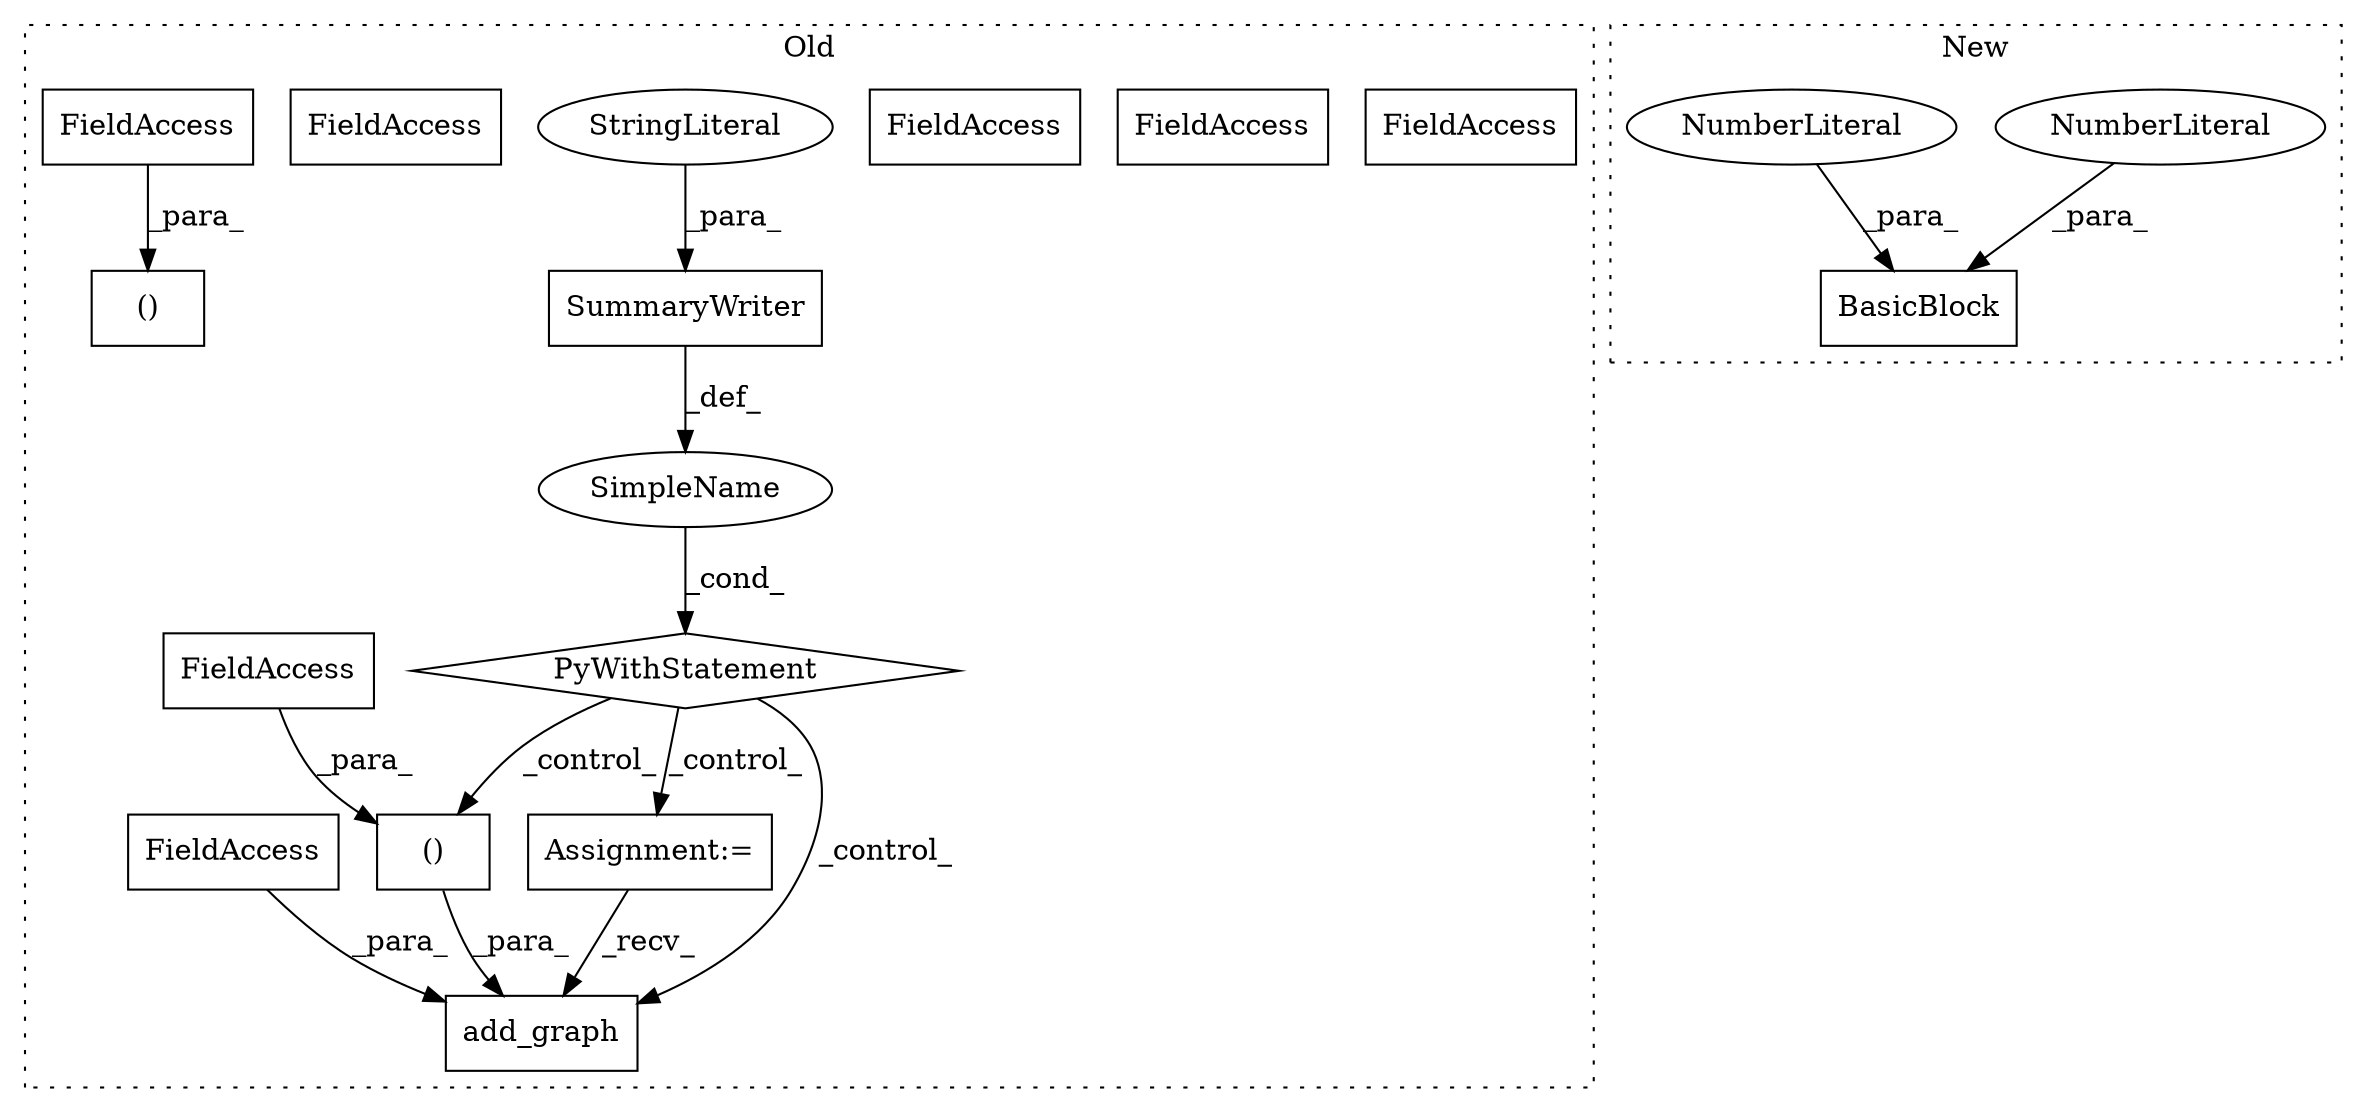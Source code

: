 digraph G {
subgraph cluster0 {
1 [label="PyWithStatement" a="104" s="7276,7306" l="10,2" shape="diamond"];
3 [label="()" a="106" s="7382" l="46" shape="box"];
6 [label="()" a="106" s="7219" l="22" shape="box"];
7 [label="SimpleName" a="42" s="" l="" shape="ellipse"];
8 [label="FieldAccess" a="22" s="7235" l="6" shape="box"];
9 [label="FieldAccess" a="22" s="7422" l="6" shape="box"];
10 [label="FieldAccess" a="22" s="7263" l="6" shape="box"];
11 [label="Assignment:=" a="7" s="7350" l="1" shape="box"];
12 [label="SummaryWriter" a="32" s="7286,7305" l="14,1" shape="box"];
13 [label="StringLiteral" a="45" s="7300" l="5" shape="ellipse"];
14 [label="add_graph" a="32" s="7361,7435" l="10,1" shape="box"];
15 [label="FieldAccess" a="22" s="7371" l="3" shape="box"];
16 [label="FieldAccess" a="22" s="7422" l="6" shape="box"];
17 [label="FieldAccess" a="22" s="7235" l="6" shape="box"];
18 [label="FieldAccess" a="22" s="7371" l="3" shape="box"];
label = "Old";
style="dotted";
}
subgraph cluster1 {
2 [label="BasicBlock" a="32" s="3889,3903" l="11,1" shape="box"];
4 [label="NumberLiteral" a="34" s="3902" l="1" shape="ellipse"];
5 [label="NumberLiteral" a="34" s="3900" l="1" shape="ellipse"];
label = "New";
style="dotted";
}
1 -> 3 [label="_control_"];
1 -> 14 [label="_control_"];
1 -> 11 [label="_control_"];
3 -> 14 [label="_para_"];
4 -> 2 [label="_para_"];
5 -> 2 [label="_para_"];
7 -> 1 [label="_cond_"];
11 -> 14 [label="_recv_"];
12 -> 7 [label="_def_"];
13 -> 12 [label="_para_"];
16 -> 3 [label="_para_"];
17 -> 6 [label="_para_"];
18 -> 14 [label="_para_"];
}